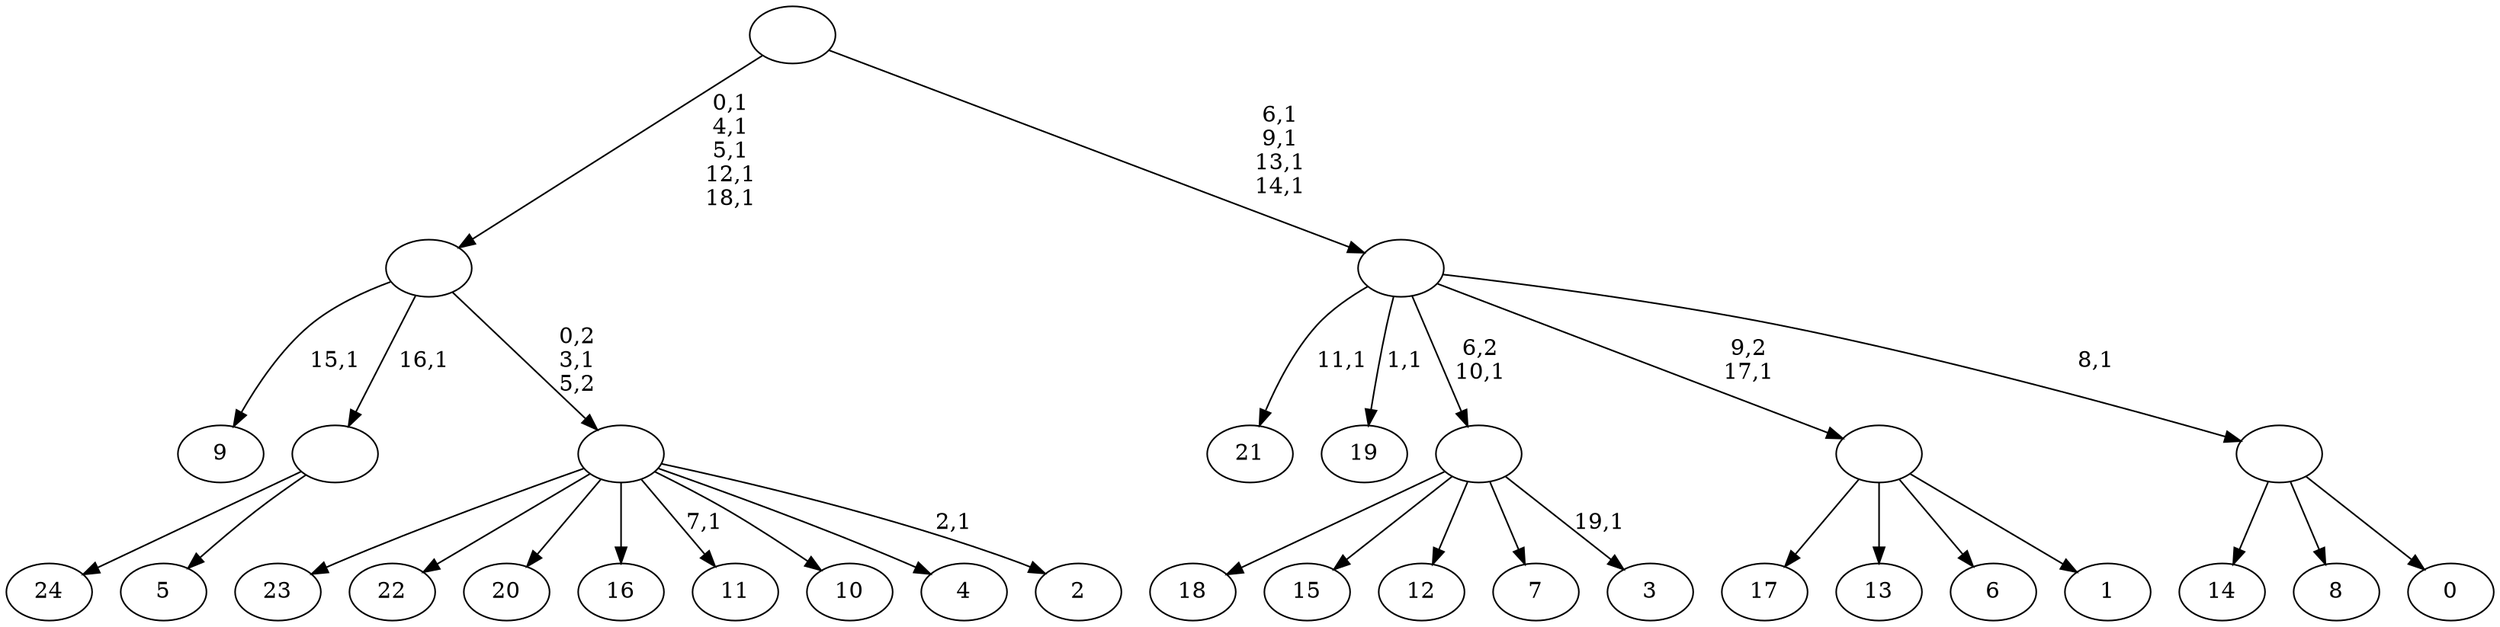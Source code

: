 digraph T {
	45 [label="24"]
	44 [label="23"]
	43 [label="22"]
	42 [label="21"]
	40 [label="20"]
	39 [label="19"]
	37 [label="18"]
	36 [label="17"]
	35 [label="16"]
	34 [label="15"]
	33 [label="14"]
	32 [label="13"]
	31 [label="12"]
	30 [label="11"]
	28 [label="10"]
	27 [label="9"]
	25 [label="8"]
	24 [label="7"]
	23 [label="6"]
	22 [label="5"]
	21 [label=""]
	20 [label="4"]
	19 [label="3"]
	17 [label=""]
	16 [label="2"]
	14 [label=""]
	13 [label=""]
	8 [label="1"]
	7 [label=""]
	6 [label="0"]
	5 [label=""]
	4 [label=""]
	0 [label=""]
	21 -> 45 [label=""]
	21 -> 22 [label=""]
	17 -> 19 [label="19,1"]
	17 -> 37 [label=""]
	17 -> 34 [label=""]
	17 -> 31 [label=""]
	17 -> 24 [label=""]
	14 -> 16 [label="2,1"]
	14 -> 30 [label="7,1"]
	14 -> 44 [label=""]
	14 -> 43 [label=""]
	14 -> 40 [label=""]
	14 -> 35 [label=""]
	14 -> 28 [label=""]
	14 -> 20 [label=""]
	13 -> 27 [label="15,1"]
	13 -> 21 [label="16,1"]
	13 -> 14 [label="0,2\n3,1\n5,2"]
	7 -> 36 [label=""]
	7 -> 32 [label=""]
	7 -> 23 [label=""]
	7 -> 8 [label=""]
	5 -> 33 [label=""]
	5 -> 25 [label=""]
	5 -> 6 [label=""]
	4 -> 39 [label="1,1"]
	4 -> 42 [label="11,1"]
	4 -> 17 [label="6,2\n10,1"]
	4 -> 7 [label="9,2\n17,1"]
	4 -> 5 [label="8,1"]
	0 -> 4 [label="6,1\n9,1\n13,1\n14,1"]
	0 -> 13 [label="0,1\n4,1\n5,1\n12,1\n18,1"]
}
